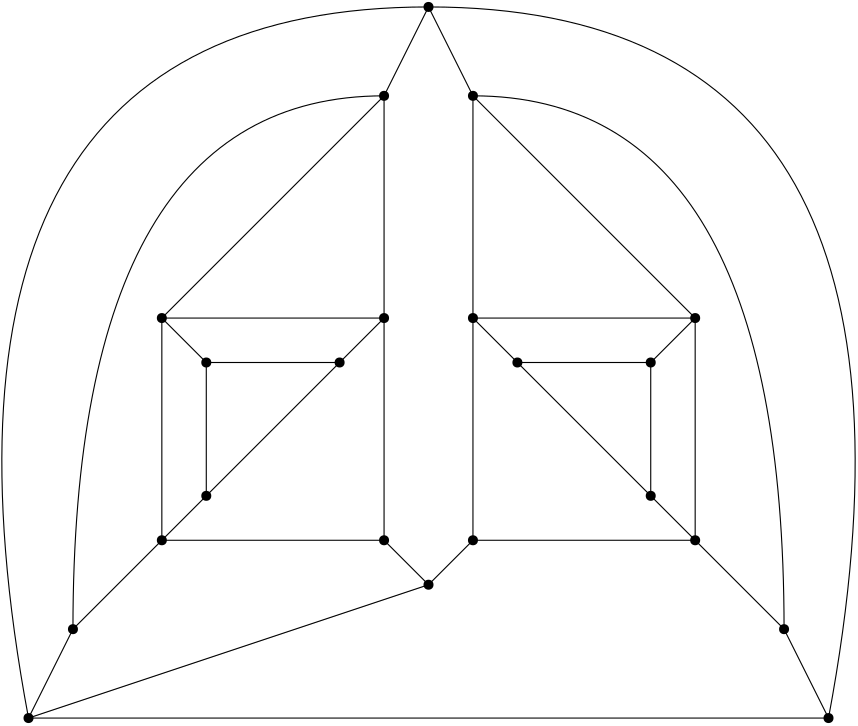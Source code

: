 <?xml version="1.0"?>
<!DOCTYPE ipe SYSTEM "ipe.dtd">
<ipe version="70206" creator="Ipe 7.2.7">
<info created="D:20190411115123" modified="D:20190411120625"/>
<ipestyle name="basic">
<symbol name="arrow/arc(spx)">
<path stroke="sym-stroke" fill="sym-stroke" pen="sym-pen">
0 0 m
-1 0.333 l
-1 -0.333 l
h
</path>
</symbol>
<symbol name="arrow/farc(spx)">
<path stroke="sym-stroke" fill="white" pen="sym-pen">
0 0 m
-1 0.333 l
-1 -0.333 l
h
</path>
</symbol>
<symbol name="arrow/ptarc(spx)">
<path stroke="sym-stroke" fill="sym-stroke" pen="sym-pen">
0 0 m
-1 0.333 l
-0.8 0 l
-1 -0.333 l
h
</path>
</symbol>
<symbol name="arrow/fptarc(spx)">
<path stroke="sym-stroke" fill="white" pen="sym-pen">
0 0 m
-1 0.333 l
-0.8 0 l
-1 -0.333 l
h
</path>
</symbol>
<symbol name="mark/circle(sx)" transformations="translations">
<path fill="sym-stroke">
0.6 0 0 0.6 0 0 e
0.4 0 0 0.4 0 0 e
</path>
</symbol>
<symbol name="mark/disk(sx)" transformations="translations">
<path fill="sym-stroke">
0.6 0 0 0.6 0 0 e
</path>
</symbol>
<symbol name="mark/fdisk(sfx)" transformations="translations">
<group>
<path fill="sym-fill">
0.5 0 0 0.5 0 0 e
</path>
<path fill="sym-stroke" fillrule="eofill">
0.6 0 0 0.6 0 0 e
0.4 0 0 0.4 0 0 e
</path>
</group>
</symbol>
<symbol name="mark/box(sx)" transformations="translations">
<path fill="sym-stroke" fillrule="eofill">
-0.6 -0.6 m
0.6 -0.6 l
0.6 0.6 l
-0.6 0.6 l
h
-0.4 -0.4 m
0.4 -0.4 l
0.4 0.4 l
-0.4 0.4 l
h
</path>
</symbol>
<symbol name="mark/square(sx)" transformations="translations">
<path fill="sym-stroke">
-0.6 -0.6 m
0.6 -0.6 l
0.6 0.6 l
-0.6 0.6 l
h
</path>
</symbol>
<symbol name="mark/fsquare(sfx)" transformations="translations">
<group>
<path fill="sym-fill">
-0.5 -0.5 m
0.5 -0.5 l
0.5 0.5 l
-0.5 0.5 l
h
</path>
<path fill="sym-stroke" fillrule="eofill">
-0.6 -0.6 m
0.6 -0.6 l
0.6 0.6 l
-0.6 0.6 l
h
-0.4 -0.4 m
0.4 -0.4 l
0.4 0.4 l
-0.4 0.4 l
h
</path>
</group>
</symbol>
<symbol name="mark/cross(sx)" transformations="translations">
<group>
<path fill="sym-stroke">
-0.43 -0.57 m
0.57 0.43 l
0.43 0.57 l
-0.57 -0.43 l
h
</path>
<path fill="sym-stroke">
-0.43 0.57 m
0.57 -0.43 l
0.43 -0.57 l
-0.57 0.43 l
h
</path>
</group>
</symbol>
<symbol name="arrow/fnormal(spx)">
<path stroke="sym-stroke" fill="white" pen="sym-pen">
0 0 m
-1 0.333 l
-1 -0.333 l
h
</path>
</symbol>
<symbol name="arrow/pointed(spx)">
<path stroke="sym-stroke" fill="sym-stroke" pen="sym-pen">
0 0 m
-1 0.333 l
-0.8 0 l
-1 -0.333 l
h
</path>
</symbol>
<symbol name="arrow/fpointed(spx)">
<path stroke="sym-stroke" fill="white" pen="sym-pen">
0 0 m
-1 0.333 l
-0.8 0 l
-1 -0.333 l
h
</path>
</symbol>
<symbol name="arrow/linear(spx)">
<path stroke="sym-stroke" pen="sym-pen">
-1 0.333 m
0 0 l
-1 -0.333 l
</path>
</symbol>
<symbol name="arrow/fdouble(spx)">
<path stroke="sym-stroke" fill="white" pen="sym-pen">
0 0 m
-1 0.333 l
-1 -0.333 l
h
-1 0 m
-2 0.333 l
-2 -0.333 l
h
</path>
</symbol>
<symbol name="arrow/double(spx)">
<path stroke="sym-stroke" fill="sym-stroke" pen="sym-pen">
0 0 m
-1 0.333 l
-1 -0.333 l
h
-1 0 m
-2 0.333 l
-2 -0.333 l
h
</path>
</symbol>
<pen name="heavier" value="0.8"/>
<pen name="fat" value="1.2"/>
<pen name="ultrafat" value="2"/>
<symbolsize name="large" value="5"/>
<symbolsize name="small" value="2"/>
<symbolsize name="tiny" value="1.1"/>
<arrowsize name="large" value="10"/>
<arrowsize name="small" value="5"/>
<arrowsize name="tiny" value="3"/>
<color name="red" value="1 0 0"/>
<color name="green" value="0 1 0"/>
<color name="blue" value="0 0 1"/>
<color name="yellow" value="1 1 0"/>
<color name="orange" value="1 0.647 0"/>
<color name="gold" value="1 0.843 0"/>
<color name="purple" value="0.627 0.125 0.941"/>
<color name="gray" value="0.745"/>
<color name="brown" value="0.647 0.165 0.165"/>
<color name="navy" value="0 0 0.502"/>
<color name="pink" value="1 0.753 0.796"/>
<color name="seagreen" value="0.18 0.545 0.341"/>
<color name="turquoise" value="0.251 0.878 0.816"/>
<color name="violet" value="0.933 0.51 0.933"/>
<color name="darkblue" value="0 0 0.545"/>
<color name="darkcyan" value="0 0.545 0.545"/>
<color name="darkgray" value="0.663"/>
<color name="darkgreen" value="0 0.392 0"/>
<color name="darkmagenta" value="0.545 0 0.545"/>
<color name="darkorange" value="1 0.549 0"/>
<color name="darkred" value="0.545 0 0"/>
<color name="lightblue" value="0.678 0.847 0.902"/>
<color name="lightcyan" value="0.878 1 1"/>
<color name="lightgray" value="0.827"/>
<color name="lightgreen" value="0.565 0.933 0.565"/>
<color name="lightyellow" value="1 1 0.878"/>
<dashstyle name="dashed" value="[4] 0"/>
<dashstyle name="dotted" value="[1 3] 0"/>
<dashstyle name="dash dotted" value="[4 2 1 2] 0"/>
<dashstyle name="dash dot dotted" value="[4 2 1 2 1 2] 0"/>
<textsize name="large" value="\large"/>
<textsize name="Large" value="\Large"/>
<textsize name="LARGE" value="\LARGE"/>
<textsize name="huge" value="\huge"/>
<textsize name="Huge" value="\Huge"/>
<textsize name="small" value="\small"/>
<textsize name="footnote" value="\footnotesize"/>
<textsize name="tiny" value="\tiny"/>
<textstyle name="center" begin="\begin{center}" end="\end{center}"/>
<textstyle name="itemize" begin="\begin{itemize}" end="\end{itemize}"/>
<textstyle name="item" begin="\begin{itemize}\item{}" end="\end{itemize}"/>
<gridsize name="4 pts" value="4"/>
<gridsize name="8 pts (~3 mm)" value="8"/>
<gridsize name="16 pts (~6 mm)" value="16"/>
<gridsize name="32 pts (~12 mm)" value="32"/>
<gridsize name="10 pts (~3.5 mm)" value="10"/>
<gridsize name="20 pts (~7 mm)" value="20"/>
<gridsize name="14 pts (~5 mm)" value="14"/>
<gridsize name="28 pts (~10 mm)" value="28"/>
<gridsize name="56 pts (~20 mm)" value="56"/>
<anglesize name="90 deg" value="90"/>
<anglesize name="60 deg" value="60"/>
<anglesize name="45 deg" value="45"/>
<anglesize name="30 deg" value="30"/>
<anglesize name="22.5 deg" value="22.5"/>
<opacity name="10%" value="0.1"/>
<opacity name="30%" value="0.3"/>
<opacity name="50%" value="0.5"/>
<opacity name="75%" value="0.75"/>
<tiling name="falling" angle="-60" step="4" width="1"/>
<tiling name="rising" angle="30" step="4" width="1"/>
</ipestyle>
<page>
<layer name="alpha"/>
<view layers="alpha" active="alpha"/>
<path layer="alpha" stroke="black">
320 608 m
176 560 l
320 608 l
176 560 l
320 608 l
</path>
<path stroke="black">
336 784 m
448 784
448 592 c
</path>
<path stroke="black">
320 816 m
512 816
464 560 c
</path>
<path stroke="black">
320 816 m
128 816
176 560 c
</path>
<use name="mark/disk(sx)" pos="320 816" size="normal" stroke="black"/>
<use name="mark/disk(sx)" pos="304 784" size="normal" stroke="black"/>
<use name="mark/disk(sx)" pos="336 784" size="normal" stroke="black"/>
<use name="mark/disk(sx)" pos="336 704" size="normal" stroke="black"/>
<use name="mark/disk(sx)" pos="416 704" size="normal" stroke="black"/>
<use name="mark/disk(sx)" pos="304 704" size="normal" stroke="black"/>
<use name="mark/disk(sx)" pos="224 704" size="normal" stroke="black"/>
<use name="mark/disk(sx)" pos="240 688" size="normal" stroke="black"/>
<use name="mark/disk(sx)" pos="288 688" size="normal" stroke="black"/>
<use name="mark/disk(sx)" pos="352 688" size="normal" stroke="black"/>
<use name="mark/disk(sx)" pos="400 688" size="normal" stroke="black"/>
<use name="mark/disk(sx)" pos="400 640" size="normal" stroke="black"/>
<use name="mark/disk(sx)" pos="240 640" size="normal" stroke="black"/>
<use name="mark/disk(sx)" pos="224 624" size="normal" stroke="black"/>
<use name="mark/disk(sx)" pos="304 624" size="normal" stroke="black"/>
<use name="mark/disk(sx)" pos="336 624" size="normal" stroke="black"/>
<use name="mark/disk(sx)" pos="416 624" size="normal" stroke="black"/>
<use name="mark/disk(sx)" pos="320 608" size="normal" stroke="black"/>
<use name="mark/disk(sx)" pos="192 592" size="normal" stroke="black"/>
<use name="mark/disk(sx)" pos="448 592" size="normal" stroke="black"/>
<use name="mark/disk(sx)" pos="464 560" size="normal" stroke="black"/>
<use name="mark/disk(sx)" pos="176 560" size="normal" stroke="black"/>
<path stroke="black">
320 816 m
304 784 l
304 784 l
</path>
<path stroke="black">
320 816 m
336 784 l
</path>
<path stroke="black">
336 784 m
336 704 l
</path>
<path stroke="black">
336 704 m
336 624 l
336 624 l
336 624 l
</path>
<path stroke="black">
336 624 m
320 608 l
320 608 l
</path>
<path stroke="black">
320 608 m
304 624 l
</path>
<path stroke="black">
304 624 m
304 704 l
</path>
<path stroke="black">
304 704 m
304 784 l
304 784 l
304 784 l
</path>
<path stroke="black">
304 784 m
224 704 l
</path>
<path stroke="black">
224 704 m
304 704 l
</path>
<path stroke="black">
304 704 m
288 688 l
288 688 l
</path>
<path stroke="black">
288 688 m
240 640 l
</path>
<path stroke="black">
240 640 m
240 688 l
</path>
<path stroke="black">
240 688 m
288 688 l
</path>
<path stroke="black">
240 688 m
224 704 l
224 704 l
224 704 l
</path>
<path stroke="black">
224 704 m
224 624 l
224 624 l
224 624 l
224 624 l
</path>
<path stroke="black">
224 624 m
240 640 l
</path>
<path stroke="black">
224 624 m
304 624 l
</path>
<path stroke="black">
224 624 m
192 592 l
192 592 l
192 592 l
192 592 l
192 592 l
</path>
<path stroke="black">
192 592 m
176 560 l
</path>
<path stroke="black">
176 560 m
464 560 l
464 560 l
</path>
<path stroke="black">
464 560 m
448 592 l
</path>
<path stroke="black">
448 592 m
416 624 l
</path>
<path stroke="black">
416 624 m
336 624 l
336 624 l
</path>
<path stroke="black">
416 624 m
400 640 l
</path>
<path stroke="black">
400 640 m
352 688 l
</path>
<path stroke="black">
352 688 m
336 704 l
336 704 l
336 704 l
336 704 l
</path>
<path stroke="black">
336 704 m
416 704 l
</path>
<path stroke="black">
416 704 m
400 688 l
</path>
<path stroke="black">
400 688 m
400 640 l
</path>
<path stroke="black">
400 688 m
352 688 l
</path>
<path stroke="black">
416 704 m
336 784 l
</path>
<path stroke="black">
416 704 m
416 624 l
</path>
<path stroke="black">
304 784 m
192 784
192 592 c
</path>
</page>
</ipe>
